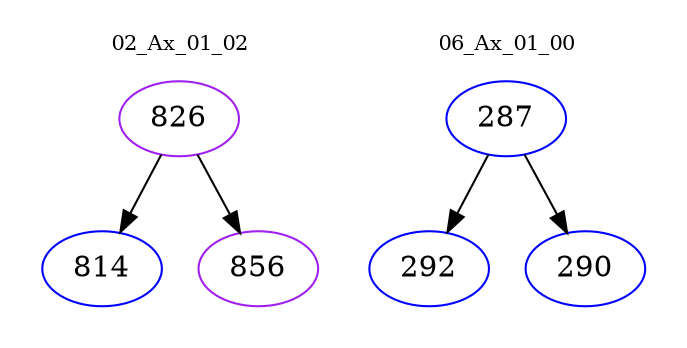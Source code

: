 digraph{
subgraph cluster_0 {
color = white
label = "02_Ax_01_02";
fontsize=10;
T0_826 [label="826", color="purple"]
T0_826 -> T0_814 [color="black"]
T0_814 [label="814", color="blue"]
T0_826 -> T0_856 [color="black"]
T0_856 [label="856", color="purple"]
}
subgraph cluster_1 {
color = white
label = "06_Ax_01_00";
fontsize=10;
T1_287 [label="287", color="blue"]
T1_287 -> T1_292 [color="black"]
T1_292 [label="292", color="blue"]
T1_287 -> T1_290 [color="black"]
T1_290 [label="290", color="blue"]
}
}
